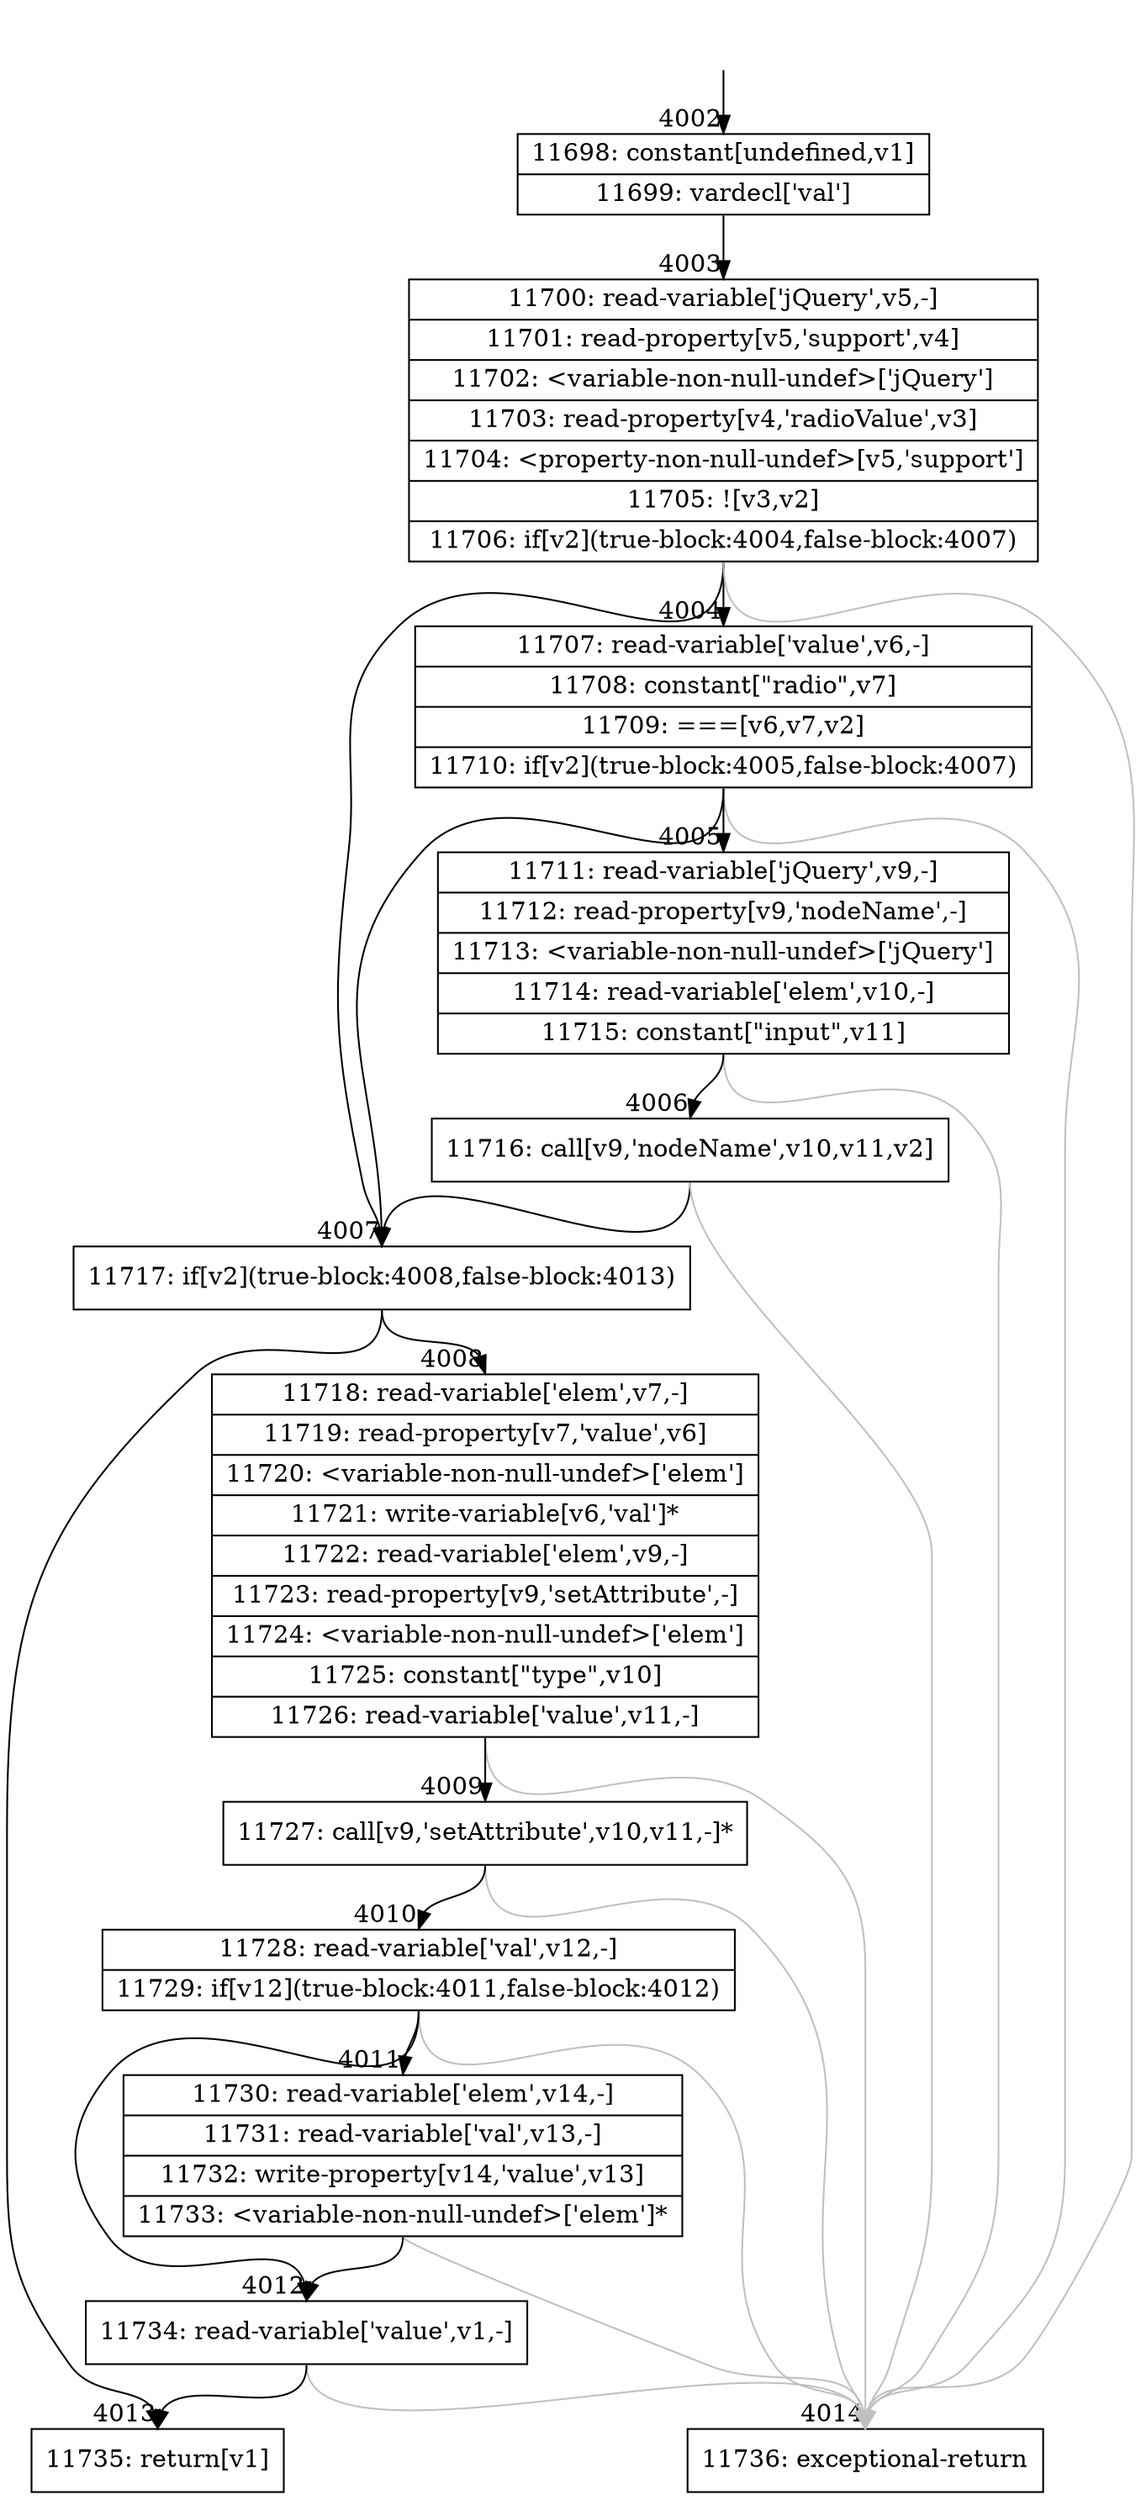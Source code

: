 digraph {
rankdir="TD"
BB_entry264[shape=none,label=""];
BB_entry264 -> BB4002 [tailport=s, headport=n, headlabel="    4002"]
BB4002 [shape=record label="{11698: constant[undefined,v1]|11699: vardecl['val']}" ] 
BB4002 -> BB4003 [tailport=s, headport=n, headlabel="      4003"]
BB4003 [shape=record label="{11700: read-variable['jQuery',v5,-]|11701: read-property[v5,'support',v4]|11702: \<variable-non-null-undef\>['jQuery']|11703: read-property[v4,'radioValue',v3]|11704: \<property-non-null-undef\>[v5,'support']|11705: ![v3,v2]|11706: if[v2](true-block:4004,false-block:4007)}" ] 
BB4003 -> BB4007 [tailport=s, headport=n, headlabel="      4007"]
BB4003 -> BB4004 [tailport=s, headport=n, headlabel="      4004"]
BB4003 -> BB4014 [tailport=s, headport=n, color=gray, headlabel="      4014"]
BB4004 [shape=record label="{11707: read-variable['value',v6,-]|11708: constant[\"radio\",v7]|11709: ===[v6,v7,v2]|11710: if[v2](true-block:4005,false-block:4007)}" ] 
BB4004 -> BB4007 [tailport=s, headport=n]
BB4004 -> BB4005 [tailport=s, headport=n, headlabel="      4005"]
BB4004 -> BB4014 [tailport=s, headport=n, color=gray]
BB4005 [shape=record label="{11711: read-variable['jQuery',v9,-]|11712: read-property[v9,'nodeName',-]|11713: \<variable-non-null-undef\>['jQuery']|11714: read-variable['elem',v10,-]|11715: constant[\"input\",v11]}" ] 
BB4005 -> BB4006 [tailport=s, headport=n, headlabel="      4006"]
BB4005 -> BB4014 [tailport=s, headport=n, color=gray]
BB4006 [shape=record label="{11716: call[v9,'nodeName',v10,v11,v2]}" ] 
BB4006 -> BB4007 [tailport=s, headport=n]
BB4006 -> BB4014 [tailport=s, headport=n, color=gray]
BB4007 [shape=record label="{11717: if[v2](true-block:4008,false-block:4013)}" ] 
BB4007 -> BB4008 [tailport=s, headport=n, headlabel="      4008"]
BB4007 -> BB4013 [tailport=s, headport=n, headlabel="      4013"]
BB4008 [shape=record label="{11718: read-variable['elem',v7,-]|11719: read-property[v7,'value',v6]|11720: \<variable-non-null-undef\>['elem']|11721: write-variable[v6,'val']*|11722: read-variable['elem',v9,-]|11723: read-property[v9,'setAttribute',-]|11724: \<variable-non-null-undef\>['elem']|11725: constant[\"type\",v10]|11726: read-variable['value',v11,-]}" ] 
BB4008 -> BB4009 [tailport=s, headport=n, headlabel="      4009"]
BB4008 -> BB4014 [tailport=s, headport=n, color=gray]
BB4009 [shape=record label="{11727: call[v9,'setAttribute',v10,v11,-]*}" ] 
BB4009 -> BB4010 [tailport=s, headport=n, headlabel="      4010"]
BB4009 -> BB4014 [tailport=s, headport=n, color=gray]
BB4010 [shape=record label="{11728: read-variable['val',v12,-]|11729: if[v12](true-block:4011,false-block:4012)}" ] 
BB4010 -> BB4011 [tailport=s, headport=n, headlabel="      4011"]
BB4010 -> BB4012 [tailport=s, headport=n, headlabel="      4012"]
BB4010 -> BB4014 [tailport=s, headport=n, color=gray]
BB4011 [shape=record label="{11730: read-variable['elem',v14,-]|11731: read-variable['val',v13,-]|11732: write-property[v14,'value',v13]|11733: \<variable-non-null-undef\>['elem']*}" ] 
BB4011 -> BB4012 [tailport=s, headport=n]
BB4011 -> BB4014 [tailport=s, headport=n, color=gray]
BB4012 [shape=record label="{11734: read-variable['value',v1,-]}" ] 
BB4012 -> BB4013 [tailport=s, headport=n]
BB4012 -> BB4014 [tailport=s, headport=n, color=gray]
BB4013 [shape=record label="{11735: return[v1]}" ] 
BB4014 [shape=record label="{11736: exceptional-return}" ] 
}
